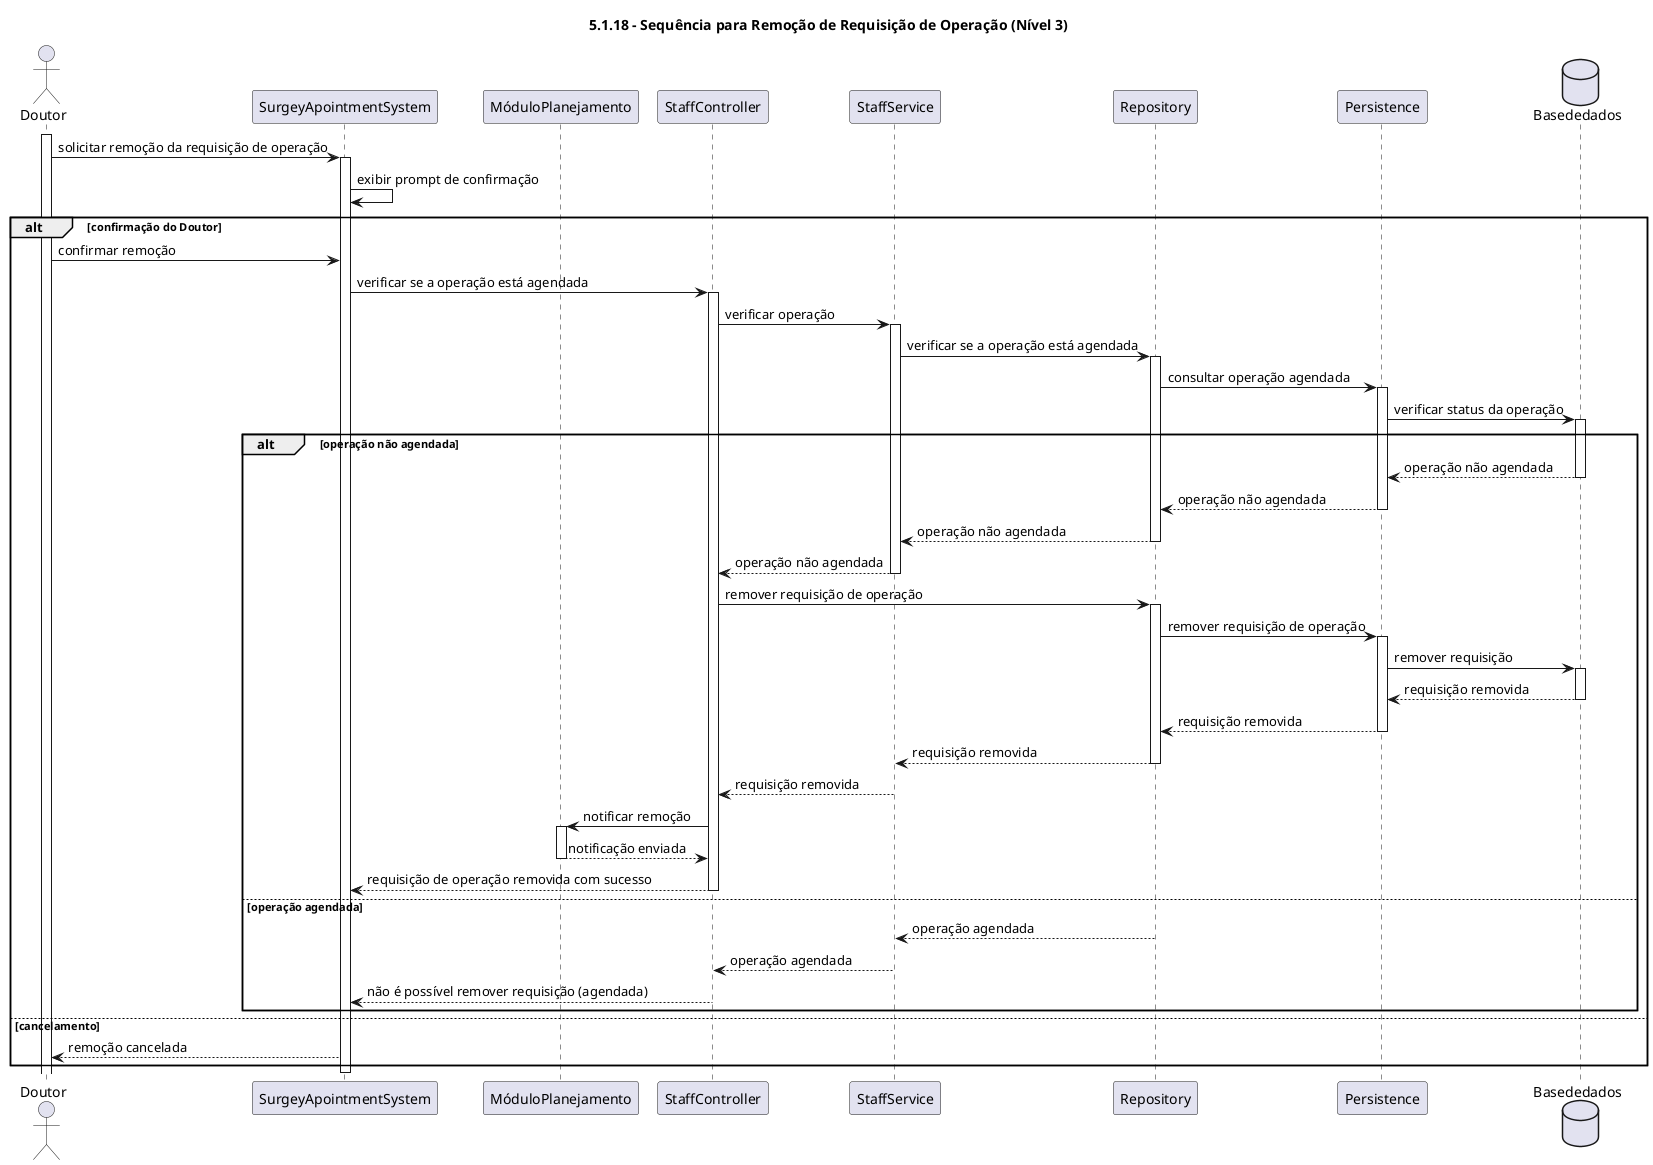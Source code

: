 ﻿@startuml
title 5.1.18 - Sequência para Remoção de Requisição de Operação (Nível 3)

actor Doutor
participant SurgeyApointmentSystem
participant MóduloPlanejamento
participant StaffController
participant StaffService
participant Repository
participant Persistence
database Basededados

activate Doutor

Doutor -> SurgeyApointmentSystem: solicitar remoção da requisição de operação
activate SurgeyApointmentSystem

SurgeyApointmentSystem -> SurgeyApointmentSystem: exibir prompt de confirmação

alt confirmação do Doutor


    Doutor -> SurgeyApointmentSystem: confirmar remoção

    SurgeyApointmentSystem -> StaffController: verificar se a operação está agendada
    activate StaffController

    StaffController -> StaffService: verificar operação
    activate StaffService

    StaffService -> Repository: verificar se a operação está agendada
    activate Repository

    Repository -> Persistence: consultar operação agendada
    activate Persistence

    Persistence -> Basededados: verificar status da operação
    alt operação não agendada        
    activate Basededados

    Basededados --> Persistence: operação não agendada
    deactivate Basededados

    Persistence --> Repository: operação não agendada
    deactivate Persistence

    Repository --> StaffService: operação não agendada
    deactivate Repository

    StaffService --> StaffController: operação não agendada
    deactivate StaffService

    StaffController -> Repository: remover requisição de operação
    activate Repository

    Repository -> Persistence: remover requisição de operação
    activate Persistence

    Persistence -> Basededados: remover requisição
    activate Basededados

    Basededados --> Persistence: requisição removida
    deactivate Basededados

    Persistence --> Repository: requisição removida
    deactivate Persistence

    Repository --> StaffService: requisição removida
    deactivate Repository

    StaffService --> StaffController: requisição removida
    deactivate StaffService

    StaffController -> MóduloPlanejamento: notificar remoção

    activate MóduloPlanejamento
    MóduloPlanejamento --> StaffController: notificação enviada
    deactivate MóduloPlanejamento

    StaffController --> SurgeyApointmentSystem: requisição de operação removida com sucesso
    deactivate StaffController
else operação agendada
    Repository --> StaffService: operação agendada
    deactivate Repository
    StaffService --> StaffController: operação agendada
    deactivate StaffService
    StaffController --> SurgeyApointmentSystem: não é possível remover requisição (agendada)
end
else cancelamento
    SurgeyApointmentSystem --> Doutor: remoção cancelada
end

deactivate SurgeyApointmentSystem
@enduml
